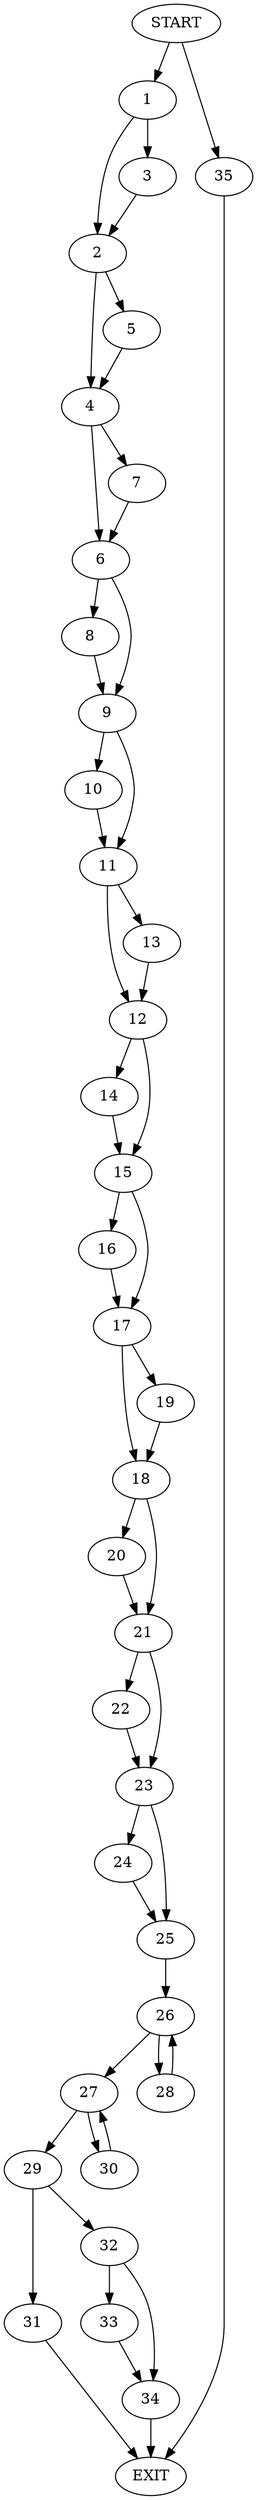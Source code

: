 digraph {
0 [label="START"]
36 [label="EXIT"]
0 -> 1
1 -> 2
1 -> 3
2 -> 4
2 -> 5
3 -> 2
4 -> 6
4 -> 7
5 -> 4
7 -> 6
6 -> 8
6 -> 9
8 -> 9
9 -> 10
9 -> 11
10 -> 11
11 -> 12
11 -> 13
12 -> 14
12 -> 15
13 -> 12
14 -> 15
15 -> 16
15 -> 17
17 -> 18
17 -> 19
16 -> 17
18 -> 20
18 -> 21
19 -> 18
21 -> 22
21 -> 23
20 -> 21
22 -> 23
23 -> 24
23 -> 25
25 -> 26
24 -> 25
26 -> 27
26 -> 28
28 -> 26
27 -> 29
27 -> 30
30 -> 27
29 -> 31
29 -> 32
31 -> 36
32 -> 33
32 -> 34
33 -> 34
34 -> 36
0 -> 35
35 -> 36
}
